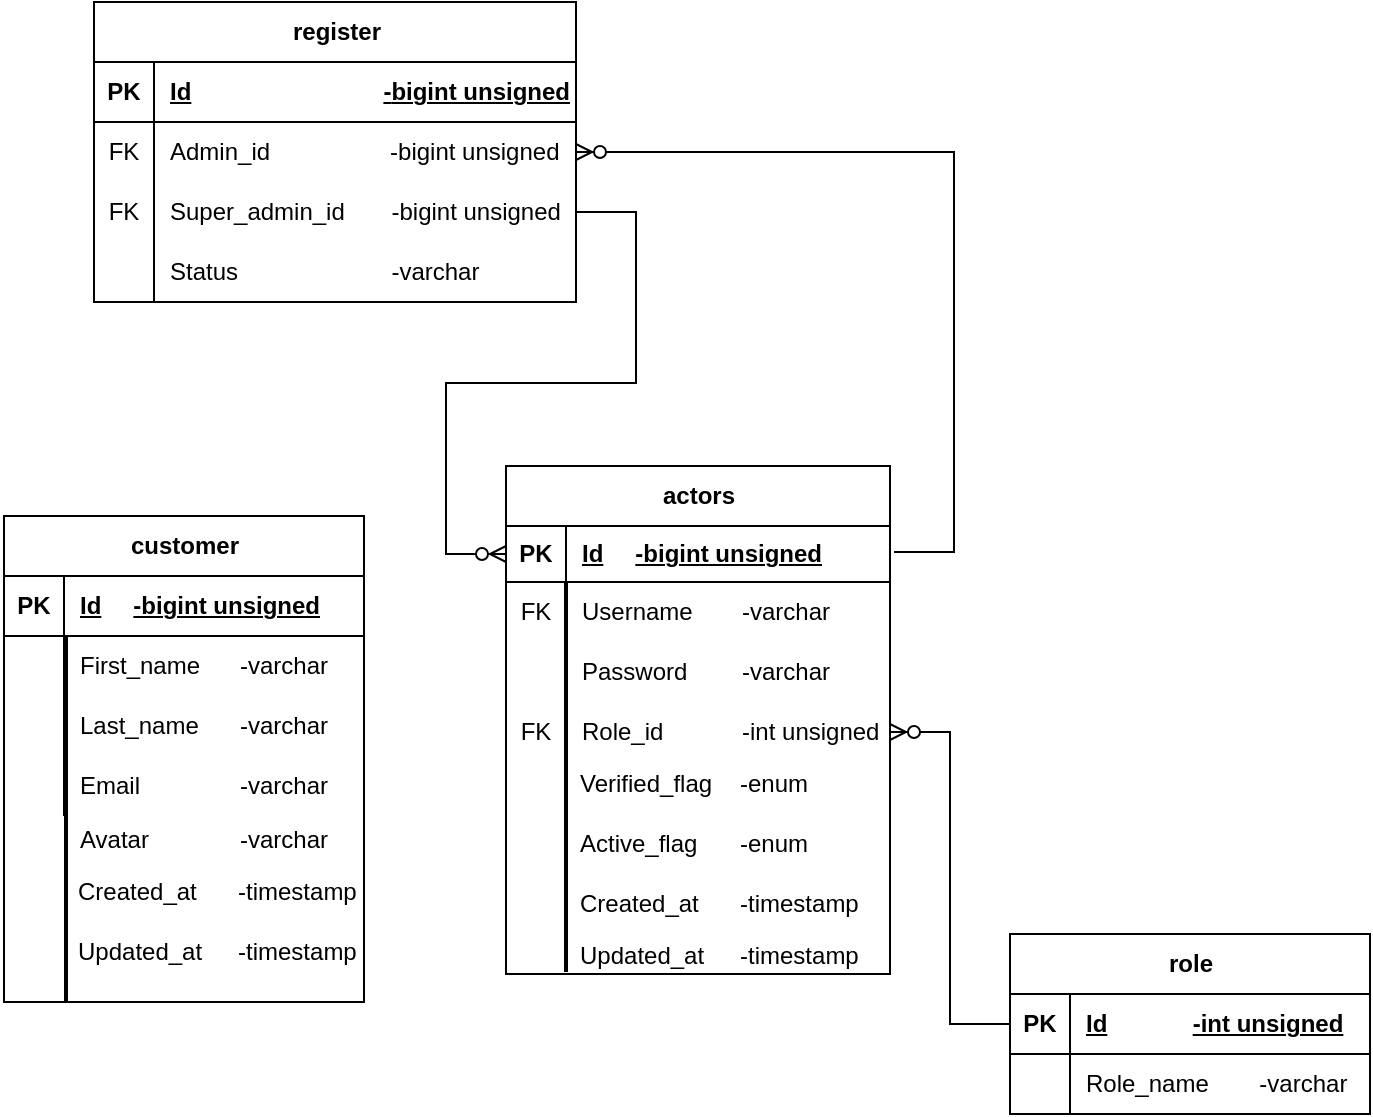 <mxfile version="21.3.5" type="device">
  <diagram name="Page-1" id="bQRwZGpJar3kESzumHJu">
    <mxGraphModel dx="794" dy="438" grid="0" gridSize="10" guides="1" tooltips="1" connect="1" arrows="1" fold="1" page="1" pageScale="1" pageWidth="850" pageHeight="1100" math="0" shadow="0">
      <root>
        <mxCell id="0" />
        <mxCell id="1" parent="0" />
        <mxCell id="2O6eaAVQkCiA_479NEEu-2" value="actors" style="shape=table;startSize=30;container=1;collapsible=1;childLayout=tableLayout;fixedRows=1;rowLines=0;fontStyle=1;align=center;resizeLast=1;html=1;" parent="1" vertex="1">
          <mxGeometry x="330" y="286" width="192" height="254" as="geometry" />
        </mxCell>
        <mxCell id="2O6eaAVQkCiA_479NEEu-3" value="" style="shape=tableRow;horizontal=0;startSize=0;swimlaneHead=0;swimlaneBody=0;fillColor=none;collapsible=0;dropTarget=0;points=[[0,0.5],[1,0.5]];portConstraint=eastwest;top=0;left=0;right=0;bottom=1;" parent="2O6eaAVQkCiA_479NEEu-2" vertex="1">
          <mxGeometry y="30" width="192" height="28" as="geometry" />
        </mxCell>
        <mxCell id="2O6eaAVQkCiA_479NEEu-4" value="PK" style="shape=partialRectangle;connectable=0;fillColor=none;top=0;left=0;bottom=0;right=0;fontStyle=1;overflow=hidden;whiteSpace=wrap;html=1;" parent="2O6eaAVQkCiA_479NEEu-3" vertex="1">
          <mxGeometry width="30" height="28" as="geometry">
            <mxRectangle width="30" height="28" as="alternateBounds" />
          </mxGeometry>
        </mxCell>
        <mxCell id="2O6eaAVQkCiA_479NEEu-5" value="Id&lt;span style=&quot;white-space: pre;&quot;&gt;&#x9;&lt;/span&gt;-bigint unsigned" style="shape=partialRectangle;connectable=0;fillColor=none;top=0;left=0;bottom=0;right=0;align=left;spacingLeft=6;fontStyle=5;overflow=hidden;whiteSpace=wrap;html=1;" parent="2O6eaAVQkCiA_479NEEu-3" vertex="1">
          <mxGeometry x="30" width="162" height="28" as="geometry">
            <mxRectangle width="162" height="28" as="alternateBounds" />
          </mxGeometry>
        </mxCell>
        <mxCell id="2O6eaAVQkCiA_479NEEu-6" value="" style="shape=tableRow;horizontal=0;startSize=0;swimlaneHead=0;swimlaneBody=0;fillColor=none;collapsible=0;dropTarget=0;points=[[0,0.5],[1,0.5]];portConstraint=eastwest;top=0;left=0;right=0;bottom=0;" parent="2O6eaAVQkCiA_479NEEu-2" vertex="1">
          <mxGeometry y="58" width="192" height="30" as="geometry" />
        </mxCell>
        <mxCell id="2O6eaAVQkCiA_479NEEu-7" value="FK" style="shape=partialRectangle;connectable=0;fillColor=none;top=0;left=0;bottom=0;right=0;editable=1;overflow=hidden;whiteSpace=wrap;html=1;" parent="2O6eaAVQkCiA_479NEEu-6" vertex="1">
          <mxGeometry width="30" height="30" as="geometry">
            <mxRectangle width="30" height="30" as="alternateBounds" />
          </mxGeometry>
        </mxCell>
        <mxCell id="2O6eaAVQkCiA_479NEEu-8" value="Username&lt;span style=&quot;white-space: pre;&quot;&gt;&#x9;&lt;/span&gt;-varchar" style="shape=partialRectangle;connectable=0;fillColor=none;top=0;left=0;bottom=0;right=0;align=left;spacingLeft=6;overflow=hidden;whiteSpace=wrap;html=1;" parent="2O6eaAVQkCiA_479NEEu-6" vertex="1">
          <mxGeometry x="30" width="162" height="30" as="geometry">
            <mxRectangle width="162" height="30" as="alternateBounds" />
          </mxGeometry>
        </mxCell>
        <mxCell id="2O6eaAVQkCiA_479NEEu-9" value="" style="shape=tableRow;horizontal=0;startSize=0;swimlaneHead=0;swimlaneBody=0;fillColor=none;collapsible=0;dropTarget=0;points=[[0,0.5],[1,0.5]];portConstraint=eastwest;top=0;left=0;right=0;bottom=0;" parent="2O6eaAVQkCiA_479NEEu-2" vertex="1">
          <mxGeometry y="88" width="192" height="30" as="geometry" />
        </mxCell>
        <mxCell id="2O6eaAVQkCiA_479NEEu-10" value="" style="shape=partialRectangle;connectable=0;fillColor=none;top=0;left=0;bottom=0;right=0;editable=1;overflow=hidden;whiteSpace=wrap;html=1;" parent="2O6eaAVQkCiA_479NEEu-9" vertex="1">
          <mxGeometry width="30" height="30" as="geometry">
            <mxRectangle width="30" height="30" as="alternateBounds" />
          </mxGeometry>
        </mxCell>
        <mxCell id="2O6eaAVQkCiA_479NEEu-11" value="Password&lt;span style=&quot;white-space: pre;&quot;&gt;&#x9;&lt;/span&gt;-varchar" style="shape=partialRectangle;connectable=0;fillColor=none;top=0;left=0;bottom=0;right=0;align=left;spacingLeft=6;overflow=hidden;whiteSpace=wrap;html=1;" parent="2O6eaAVQkCiA_479NEEu-9" vertex="1">
          <mxGeometry x="30" width="162" height="30" as="geometry">
            <mxRectangle width="162" height="30" as="alternateBounds" />
          </mxGeometry>
        </mxCell>
        <mxCell id="2O6eaAVQkCiA_479NEEu-12" value="" style="shape=tableRow;horizontal=0;startSize=0;swimlaneHead=0;swimlaneBody=0;fillColor=none;collapsible=0;dropTarget=0;points=[[0,0.5],[1,0.5]];portConstraint=eastwest;top=0;left=0;right=0;bottom=0;" parent="2O6eaAVQkCiA_479NEEu-2" vertex="1">
          <mxGeometry y="118" width="192" height="30" as="geometry" />
        </mxCell>
        <mxCell id="2O6eaAVQkCiA_479NEEu-13" value="FK" style="shape=partialRectangle;connectable=0;fillColor=none;top=0;left=0;bottom=0;right=0;editable=1;overflow=hidden;whiteSpace=wrap;html=1;" parent="2O6eaAVQkCiA_479NEEu-12" vertex="1">
          <mxGeometry width="30" height="30" as="geometry">
            <mxRectangle width="30" height="30" as="alternateBounds" />
          </mxGeometry>
        </mxCell>
        <mxCell id="2O6eaAVQkCiA_479NEEu-14" value="Role_id&lt;span style=&quot;white-space: pre;&quot;&gt;&#x9;&lt;/span&gt;&amp;nbsp; &amp;nbsp; &amp;nbsp; &amp;nbsp; -int unsigned" style="shape=partialRectangle;connectable=0;fillColor=none;top=0;left=0;bottom=0;right=0;align=left;spacingLeft=6;overflow=hidden;whiteSpace=wrap;html=1;" parent="2O6eaAVQkCiA_479NEEu-12" vertex="1">
          <mxGeometry x="30" width="162" height="30" as="geometry">
            <mxRectangle width="162" height="30" as="alternateBounds" />
          </mxGeometry>
        </mxCell>
        <mxCell id="2O6eaAVQkCiA_479NEEu-24" value="" style="shape=tableRow;horizontal=0;startSize=0;swimlaneHead=0;swimlaneBody=0;fillColor=none;collapsible=0;dropTarget=0;points=[[0,0.5],[1,0.5]];portConstraint=eastwest;top=0;left=0;right=0;bottom=0;" parent="1" vertex="1">
          <mxGeometry x="329" y="438" width="180" height="30" as="geometry" />
        </mxCell>
        <mxCell id="2O6eaAVQkCiA_479NEEu-25" value="" style="shape=partialRectangle;connectable=0;fillColor=none;top=0;left=0;bottom=0;right=0;editable=1;overflow=hidden;whiteSpace=wrap;html=1;" parent="2O6eaAVQkCiA_479NEEu-24" vertex="1">
          <mxGeometry width="30" height="30" as="geometry">
            <mxRectangle width="30" height="30" as="alternateBounds" />
          </mxGeometry>
        </mxCell>
        <mxCell id="2O6eaAVQkCiA_479NEEu-27" value="" style="shape=tableRow;horizontal=0;startSize=0;swimlaneHead=0;swimlaneBody=0;fillColor=none;collapsible=0;dropTarget=0;points=[[0,0.5],[1,0.5]];portConstraint=eastwest;top=0;left=0;right=0;bottom=0;" parent="1" vertex="1">
          <mxGeometry x="329" y="468" width="180" height="30" as="geometry" />
        </mxCell>
        <mxCell id="2O6eaAVQkCiA_479NEEu-28" value="" style="shape=partialRectangle;connectable=0;fillColor=none;top=0;left=0;bottom=0;right=0;editable=1;overflow=hidden;whiteSpace=wrap;html=1;" parent="2O6eaAVQkCiA_479NEEu-27" vertex="1">
          <mxGeometry width="30" height="30" as="geometry">
            <mxRectangle width="30" height="30" as="alternateBounds" />
          </mxGeometry>
        </mxCell>
        <mxCell id="2O6eaAVQkCiA_479NEEu-30" value="" style="shape=tableRow;horizontal=0;startSize=0;swimlaneHead=0;swimlaneBody=0;fillColor=none;collapsible=0;dropTarget=0;points=[[0,0.5],[1,0.5]];portConstraint=eastwest;top=0;left=0;right=0;bottom=0;" parent="1" vertex="1">
          <mxGeometry x="329" y="498" width="180" height="30" as="geometry" />
        </mxCell>
        <mxCell id="2O6eaAVQkCiA_479NEEu-31" value="" style="shape=partialRectangle;connectable=0;fillColor=none;top=0;left=0;bottom=0;right=0;editable=1;overflow=hidden;whiteSpace=wrap;html=1;" parent="2O6eaAVQkCiA_479NEEu-30" vertex="1">
          <mxGeometry width="30" height="30" as="geometry">
            <mxRectangle width="30" height="30" as="alternateBounds" />
          </mxGeometry>
        </mxCell>
        <mxCell id="2O6eaAVQkCiA_479NEEu-49" value="" style="shape=tableRow;horizontal=0;startSize=0;swimlaneHead=0;swimlaneBody=0;fillColor=none;collapsible=0;dropTarget=0;points=[[0,0.5],[1,0.5]];portConstraint=eastwest;top=0;left=0;right=0;bottom=0;" parent="1" vertex="1">
          <mxGeometry x="442" y="476" width="180" height="30" as="geometry" />
        </mxCell>
        <mxCell id="2O6eaAVQkCiA_479NEEu-50" value="" style="shape=partialRectangle;connectable=0;fillColor=none;top=0;left=0;bottom=0;right=0;editable=1;overflow=hidden;whiteSpace=wrap;html=1;" parent="2O6eaAVQkCiA_479NEEu-49" vertex="1">
          <mxGeometry x="70" y="-3" width="30" height="30" as="geometry">
            <mxRectangle width="30" height="30" as="alternateBounds" />
          </mxGeometry>
        </mxCell>
        <mxCell id="2O6eaAVQkCiA_479NEEu-83" value="" style="shape=tableRow;horizontal=0;startSize=0;swimlaneHead=0;swimlaneBody=0;fillColor=none;collapsible=0;dropTarget=0;points=[[0,0.5],[1,0.5]];portConstraint=eastwest;top=0;left=0;right=0;bottom=0;" parent="1" vertex="1">
          <mxGeometry x="83" y="475" width="180" height="30" as="geometry" />
        </mxCell>
        <mxCell id="2O6eaAVQkCiA_479NEEu-84" value="" style="shape=partialRectangle;connectable=0;fillColor=none;top=0;left=0;bottom=0;right=0;editable=1;overflow=hidden;whiteSpace=wrap;html=1;" parent="2O6eaAVQkCiA_479NEEu-83" vertex="1">
          <mxGeometry width="30" height="30" as="geometry">
            <mxRectangle width="30" height="30" as="alternateBounds" />
          </mxGeometry>
        </mxCell>
        <mxCell id="2O6eaAVQkCiA_479NEEu-86" value="" style="shape=tableRow;horizontal=0;startSize=0;swimlaneHead=0;swimlaneBody=0;fillColor=none;collapsible=0;dropTarget=0;points=[[0,0.5],[1,0.5]];portConstraint=eastwest;top=0;left=0;right=0;bottom=0;" parent="1" vertex="1">
          <mxGeometry x="83" y="505" width="180" height="30" as="geometry" />
        </mxCell>
        <mxCell id="2O6eaAVQkCiA_479NEEu-87" value="" style="shape=partialRectangle;connectable=0;fillColor=none;top=0;left=0;bottom=0;right=0;editable=1;overflow=hidden;whiteSpace=wrap;html=1;" parent="2O6eaAVQkCiA_479NEEu-86" vertex="1">
          <mxGeometry width="30" height="30" as="geometry">
            <mxRectangle width="30" height="30" as="alternateBounds" />
          </mxGeometry>
        </mxCell>
        <mxCell id="2O6eaAVQkCiA_479NEEu-89" value="" style="shape=tableRow;horizontal=0;startSize=0;swimlaneHead=0;swimlaneBody=0;fillColor=none;collapsible=0;dropTarget=0;points=[[0,0.5],[1,0.5]];portConstraint=eastwest;top=0;left=0;right=0;bottom=0;" parent="1" vertex="1">
          <mxGeometry x="83" y="535" width="180" height="30" as="geometry" />
        </mxCell>
        <mxCell id="2O6eaAVQkCiA_479NEEu-90" value="" style="shape=partialRectangle;connectable=0;fillColor=none;top=0;left=0;bottom=0;right=0;editable=1;overflow=hidden;whiteSpace=wrap;html=1;" parent="2O6eaAVQkCiA_479NEEu-89" vertex="1">
          <mxGeometry width="30" height="30" as="geometry">
            <mxRectangle width="30" height="30" as="alternateBounds" />
          </mxGeometry>
        </mxCell>
        <mxCell id="_5atNn_nUg8aE5EtgHET-1" value="register" style="shape=table;startSize=30;container=1;collapsible=1;childLayout=tableLayout;fixedRows=1;rowLines=0;fontStyle=1;align=center;resizeLast=1;html=1;" parent="1" vertex="1">
          <mxGeometry x="124" y="54" width="241" height="150" as="geometry" />
        </mxCell>
        <mxCell id="_5atNn_nUg8aE5EtgHET-2" value="" style="shape=tableRow;horizontal=0;startSize=0;swimlaneHead=0;swimlaneBody=0;fillColor=none;collapsible=0;dropTarget=0;points=[[0,0.5],[1,0.5]];portConstraint=eastwest;top=0;left=0;right=0;bottom=1;" parent="_5atNn_nUg8aE5EtgHET-1" vertex="1">
          <mxGeometry y="30" width="241" height="30" as="geometry" />
        </mxCell>
        <mxCell id="_5atNn_nUg8aE5EtgHET-3" value="PK" style="shape=partialRectangle;connectable=0;fillColor=none;top=0;left=0;bottom=0;right=0;fontStyle=1;overflow=hidden;whiteSpace=wrap;html=1;" parent="_5atNn_nUg8aE5EtgHET-2" vertex="1">
          <mxGeometry width="30" height="30" as="geometry">
            <mxRectangle width="30" height="30" as="alternateBounds" />
          </mxGeometry>
        </mxCell>
        <mxCell id="_5atNn_nUg8aE5EtgHET-4" value="Id&lt;span style=&quot;white-space: pre;&quot;&gt;&#x9;&lt;span style=&quot;white-space: pre;&quot;&gt;&#x9;&lt;/span&gt;&lt;span style=&quot;white-space: pre;&quot;&gt;&#x9;&lt;/span&gt;&lt;span style=&quot;white-space: pre;&quot;&gt;&#x9;&lt;/span&gt;-&lt;/span&gt;bigint unsigned" style="shape=partialRectangle;connectable=0;fillColor=none;top=0;left=0;bottom=0;right=0;align=left;spacingLeft=6;fontStyle=5;overflow=hidden;whiteSpace=wrap;html=1;" parent="_5atNn_nUg8aE5EtgHET-2" vertex="1">
          <mxGeometry x="30" width="211" height="30" as="geometry">
            <mxRectangle width="211" height="30" as="alternateBounds" />
          </mxGeometry>
        </mxCell>
        <mxCell id="_5atNn_nUg8aE5EtgHET-5" value="" style="shape=tableRow;horizontal=0;startSize=0;swimlaneHead=0;swimlaneBody=0;fillColor=none;collapsible=0;dropTarget=0;points=[[0,0.5],[1,0.5]];portConstraint=eastwest;top=0;left=0;right=0;bottom=0;" parent="_5atNn_nUg8aE5EtgHET-1" vertex="1">
          <mxGeometry y="60" width="241" height="30" as="geometry" />
        </mxCell>
        <mxCell id="_5atNn_nUg8aE5EtgHET-6" value="FK" style="shape=partialRectangle;connectable=0;fillColor=none;top=0;left=0;bottom=0;right=0;editable=1;overflow=hidden;whiteSpace=wrap;html=1;" parent="_5atNn_nUg8aE5EtgHET-5" vertex="1">
          <mxGeometry width="30" height="30" as="geometry">
            <mxRectangle width="30" height="30" as="alternateBounds" />
          </mxGeometry>
        </mxCell>
        <mxCell id="_5atNn_nUg8aE5EtgHET-7" value="Admin_id&lt;span style=&quot;white-space: pre;&quot;&gt;&#x9;&lt;/span&gt;&amp;nbsp; &amp;nbsp; &amp;nbsp; &amp;nbsp; &amp;nbsp; &amp;nbsp; &amp;nbsp; &amp;nbsp; &amp;nbsp;-bigint unsigned" style="shape=partialRectangle;connectable=0;fillColor=none;top=0;left=0;bottom=0;right=0;align=left;spacingLeft=6;overflow=hidden;whiteSpace=wrap;html=1;" parent="_5atNn_nUg8aE5EtgHET-5" vertex="1">
          <mxGeometry x="30" width="211" height="30" as="geometry">
            <mxRectangle width="211" height="30" as="alternateBounds" />
          </mxGeometry>
        </mxCell>
        <mxCell id="_5atNn_nUg8aE5EtgHET-8" value="" style="shape=tableRow;horizontal=0;startSize=0;swimlaneHead=0;swimlaneBody=0;fillColor=none;collapsible=0;dropTarget=0;points=[[0,0.5],[1,0.5]];portConstraint=eastwest;top=0;left=0;right=0;bottom=0;" parent="_5atNn_nUg8aE5EtgHET-1" vertex="1">
          <mxGeometry y="90" width="241" height="30" as="geometry" />
        </mxCell>
        <mxCell id="_5atNn_nUg8aE5EtgHET-9" value="FK" style="shape=partialRectangle;connectable=0;fillColor=none;top=0;left=0;bottom=0;right=0;editable=1;overflow=hidden;whiteSpace=wrap;html=1;" parent="_5atNn_nUg8aE5EtgHET-8" vertex="1">
          <mxGeometry width="30" height="30" as="geometry">
            <mxRectangle width="30" height="30" as="alternateBounds" />
          </mxGeometry>
        </mxCell>
        <mxCell id="_5atNn_nUg8aE5EtgHET-10" value="Super_admin_id&amp;nbsp; &amp;nbsp; &amp;nbsp; &amp;nbsp;-bigint unsigned" style="shape=partialRectangle;connectable=0;fillColor=none;top=0;left=0;bottom=0;right=0;align=left;spacingLeft=6;overflow=hidden;whiteSpace=wrap;html=1;" parent="_5atNn_nUg8aE5EtgHET-8" vertex="1">
          <mxGeometry x="30" width="211" height="30" as="geometry">
            <mxRectangle width="211" height="30" as="alternateBounds" />
          </mxGeometry>
        </mxCell>
        <mxCell id="_5atNn_nUg8aE5EtgHET-11" value="" style="shape=tableRow;horizontal=0;startSize=0;swimlaneHead=0;swimlaneBody=0;fillColor=none;collapsible=0;dropTarget=0;points=[[0,0.5],[1,0.5]];portConstraint=eastwest;top=0;left=0;right=0;bottom=0;" parent="_5atNn_nUg8aE5EtgHET-1" vertex="1">
          <mxGeometry y="120" width="241" height="30" as="geometry" />
        </mxCell>
        <mxCell id="_5atNn_nUg8aE5EtgHET-12" value="" style="shape=partialRectangle;connectable=0;fillColor=none;top=0;left=0;bottom=0;right=0;editable=1;overflow=hidden;whiteSpace=wrap;html=1;" parent="_5atNn_nUg8aE5EtgHET-11" vertex="1">
          <mxGeometry width="30" height="30" as="geometry">
            <mxRectangle width="30" height="30" as="alternateBounds" />
          </mxGeometry>
        </mxCell>
        <mxCell id="_5atNn_nUg8aE5EtgHET-13" value="Status&amp;nbsp; &amp;nbsp; &amp;nbsp; &amp;nbsp; &amp;nbsp; &amp;nbsp; &amp;nbsp; &amp;nbsp; &amp;nbsp; &amp;nbsp; &amp;nbsp; &amp;nbsp;-varchar" style="shape=partialRectangle;connectable=0;fillColor=none;top=0;left=0;bottom=0;right=0;align=left;spacingLeft=6;overflow=hidden;whiteSpace=wrap;html=1;" parent="_5atNn_nUg8aE5EtgHET-11" vertex="1">
          <mxGeometry x="30" width="211" height="30" as="geometry">
            <mxRectangle width="211" height="30" as="alternateBounds" />
          </mxGeometry>
        </mxCell>
        <mxCell id="_5atNn_nUg8aE5EtgHET-14" value="role" style="shape=table;startSize=30;container=1;collapsible=1;childLayout=tableLayout;fixedRows=1;rowLines=0;fontStyle=1;align=center;resizeLast=1;html=1;" parent="1" vertex="1">
          <mxGeometry x="582" y="520" width="180" height="90" as="geometry" />
        </mxCell>
        <mxCell id="_5atNn_nUg8aE5EtgHET-15" value="" style="shape=tableRow;horizontal=0;startSize=0;swimlaneHead=0;swimlaneBody=0;fillColor=none;collapsible=0;dropTarget=0;points=[[0,0.5],[1,0.5]];portConstraint=eastwest;top=0;left=0;right=0;bottom=1;" parent="_5atNn_nUg8aE5EtgHET-14" vertex="1">
          <mxGeometry y="30" width="180" height="30" as="geometry" />
        </mxCell>
        <mxCell id="_5atNn_nUg8aE5EtgHET-16" value="PK" style="shape=partialRectangle;connectable=0;fillColor=none;top=0;left=0;bottom=0;right=0;fontStyle=1;overflow=hidden;whiteSpace=wrap;html=1;" parent="_5atNn_nUg8aE5EtgHET-15" vertex="1">
          <mxGeometry width="30" height="30" as="geometry">
            <mxRectangle width="30" height="30" as="alternateBounds" />
          </mxGeometry>
        </mxCell>
        <mxCell id="_5atNn_nUg8aE5EtgHET-17" value="Id&lt;span style=&quot;white-space: pre;&quot;&gt;&#x9;&lt;/span&gt;&lt;span style=&quot;white-space: pre;&quot;&gt;&#x9;&lt;/span&gt;-int unsigned" style="shape=partialRectangle;connectable=0;fillColor=none;top=0;left=0;bottom=0;right=0;align=left;spacingLeft=6;fontStyle=5;overflow=hidden;whiteSpace=wrap;html=1;" parent="_5atNn_nUg8aE5EtgHET-15" vertex="1">
          <mxGeometry x="30" width="150" height="30" as="geometry">
            <mxRectangle width="150" height="30" as="alternateBounds" />
          </mxGeometry>
        </mxCell>
        <mxCell id="_5atNn_nUg8aE5EtgHET-18" value="" style="shape=tableRow;horizontal=0;startSize=0;swimlaneHead=0;swimlaneBody=0;fillColor=none;collapsible=0;dropTarget=0;points=[[0,0.5],[1,0.5]];portConstraint=eastwest;top=0;left=0;right=0;bottom=0;" parent="_5atNn_nUg8aE5EtgHET-14" vertex="1">
          <mxGeometry y="60" width="180" height="30" as="geometry" />
        </mxCell>
        <mxCell id="_5atNn_nUg8aE5EtgHET-19" value="" style="shape=partialRectangle;connectable=0;fillColor=none;top=0;left=0;bottom=0;right=0;editable=1;overflow=hidden;whiteSpace=wrap;html=1;" parent="_5atNn_nUg8aE5EtgHET-18" vertex="1">
          <mxGeometry width="30" height="30" as="geometry">
            <mxRectangle width="30" height="30" as="alternateBounds" />
          </mxGeometry>
        </mxCell>
        <mxCell id="_5atNn_nUg8aE5EtgHET-20" value="Role_name &lt;span style=&quot;white-space: pre;&quot;&gt;&#x9;&lt;/span&gt;&amp;nbsp; -varchar" style="shape=partialRectangle;connectable=0;fillColor=none;top=0;left=0;bottom=0;right=0;align=left;spacingLeft=6;overflow=hidden;whiteSpace=wrap;html=1;" parent="_5atNn_nUg8aE5EtgHET-18" vertex="1">
          <mxGeometry x="30" width="150" height="30" as="geometry">
            <mxRectangle width="150" height="30" as="alternateBounds" />
          </mxGeometry>
        </mxCell>
        <mxCell id="_5atNn_nUg8aE5EtgHET-27" value="customer" style="shape=table;startSize=30;container=1;collapsible=1;childLayout=tableLayout;fixedRows=1;rowLines=0;fontStyle=1;align=center;resizeLast=1;html=1;" parent="1" vertex="1">
          <mxGeometry x="79" y="311" width="180" height="243" as="geometry" />
        </mxCell>
        <mxCell id="_5atNn_nUg8aE5EtgHET-28" value="" style="shape=tableRow;horizontal=0;startSize=0;swimlaneHead=0;swimlaneBody=0;fillColor=none;collapsible=0;dropTarget=0;points=[[0,0.5],[1,0.5]];portConstraint=eastwest;top=0;left=0;right=0;bottom=1;" parent="_5atNn_nUg8aE5EtgHET-27" vertex="1">
          <mxGeometry y="30" width="180" height="30" as="geometry" />
        </mxCell>
        <mxCell id="_5atNn_nUg8aE5EtgHET-29" value="PK" style="shape=partialRectangle;connectable=0;fillColor=none;top=0;left=0;bottom=0;right=0;fontStyle=1;overflow=hidden;whiteSpace=wrap;html=1;" parent="_5atNn_nUg8aE5EtgHET-28" vertex="1">
          <mxGeometry width="30" height="30" as="geometry">
            <mxRectangle width="30" height="30" as="alternateBounds" />
          </mxGeometry>
        </mxCell>
        <mxCell id="_5atNn_nUg8aE5EtgHET-30" value="Id&lt;span style=&quot;white-space: pre;&quot;&gt;&#x9;&lt;/span&gt;-bigint unsigned" style="shape=partialRectangle;connectable=0;fillColor=none;top=0;left=0;bottom=0;right=0;align=left;spacingLeft=6;fontStyle=5;overflow=hidden;whiteSpace=wrap;html=1;" parent="_5atNn_nUg8aE5EtgHET-28" vertex="1">
          <mxGeometry x="30" width="150" height="30" as="geometry">
            <mxRectangle width="150" height="30" as="alternateBounds" />
          </mxGeometry>
        </mxCell>
        <mxCell id="_5atNn_nUg8aE5EtgHET-31" value="" style="shape=tableRow;horizontal=0;startSize=0;swimlaneHead=0;swimlaneBody=0;fillColor=none;collapsible=0;dropTarget=0;points=[[0,0.5],[1,0.5]];portConstraint=eastwest;top=0;left=0;right=0;bottom=0;" parent="_5atNn_nUg8aE5EtgHET-27" vertex="1">
          <mxGeometry y="60" width="180" height="30" as="geometry" />
        </mxCell>
        <mxCell id="_5atNn_nUg8aE5EtgHET-32" value="" style="shape=partialRectangle;connectable=0;fillColor=none;top=0;left=0;bottom=0;right=0;editable=1;overflow=hidden;whiteSpace=wrap;html=1;" parent="_5atNn_nUg8aE5EtgHET-31" vertex="1">
          <mxGeometry width="30" height="30" as="geometry">
            <mxRectangle width="30" height="30" as="alternateBounds" />
          </mxGeometry>
        </mxCell>
        <mxCell id="_5atNn_nUg8aE5EtgHET-33" value="First_name&lt;span style=&quot;white-space: pre;&quot;&gt;&#x9;&lt;/span&gt;-varchar" style="shape=partialRectangle;connectable=0;fillColor=none;top=0;left=0;bottom=0;right=0;align=left;spacingLeft=6;overflow=hidden;whiteSpace=wrap;html=1;" parent="_5atNn_nUg8aE5EtgHET-31" vertex="1">
          <mxGeometry x="30" width="150" height="30" as="geometry">
            <mxRectangle width="150" height="30" as="alternateBounds" />
          </mxGeometry>
        </mxCell>
        <mxCell id="_5atNn_nUg8aE5EtgHET-34" value="" style="shape=tableRow;horizontal=0;startSize=0;swimlaneHead=0;swimlaneBody=0;fillColor=none;collapsible=0;dropTarget=0;points=[[0,0.5],[1,0.5]];portConstraint=eastwest;top=0;left=0;right=0;bottom=0;" parent="_5atNn_nUg8aE5EtgHET-27" vertex="1">
          <mxGeometry y="90" width="180" height="30" as="geometry" />
        </mxCell>
        <mxCell id="_5atNn_nUg8aE5EtgHET-35" value="" style="shape=partialRectangle;connectable=0;fillColor=none;top=0;left=0;bottom=0;right=0;editable=1;overflow=hidden;whiteSpace=wrap;html=1;" parent="_5atNn_nUg8aE5EtgHET-34" vertex="1">
          <mxGeometry width="30" height="30" as="geometry">
            <mxRectangle width="30" height="30" as="alternateBounds" />
          </mxGeometry>
        </mxCell>
        <mxCell id="_5atNn_nUg8aE5EtgHET-36" value="Last_name&lt;span style=&quot;white-space: pre;&quot;&gt;&#x9;&lt;/span&gt;-varchar" style="shape=partialRectangle;connectable=0;fillColor=none;top=0;left=0;bottom=0;right=0;align=left;spacingLeft=6;overflow=hidden;whiteSpace=wrap;html=1;" parent="_5atNn_nUg8aE5EtgHET-34" vertex="1">
          <mxGeometry x="30" width="150" height="30" as="geometry">
            <mxRectangle width="150" height="30" as="alternateBounds" />
          </mxGeometry>
        </mxCell>
        <mxCell id="_5atNn_nUg8aE5EtgHET-37" value="" style="shape=tableRow;horizontal=0;startSize=0;swimlaneHead=0;swimlaneBody=0;fillColor=none;collapsible=0;dropTarget=0;points=[[0,0.5],[1,0.5]];portConstraint=eastwest;top=0;left=0;right=0;bottom=0;" parent="_5atNn_nUg8aE5EtgHET-27" vertex="1">
          <mxGeometry y="120" width="180" height="30" as="geometry" />
        </mxCell>
        <mxCell id="_5atNn_nUg8aE5EtgHET-38" value="" style="shape=partialRectangle;connectable=0;fillColor=none;top=0;left=0;bottom=0;right=0;editable=1;overflow=hidden;whiteSpace=wrap;html=1;" parent="_5atNn_nUg8aE5EtgHET-37" vertex="1">
          <mxGeometry width="30" height="30" as="geometry">
            <mxRectangle width="30" height="30" as="alternateBounds" />
          </mxGeometry>
        </mxCell>
        <mxCell id="_5atNn_nUg8aE5EtgHET-39" value="Email&lt;span style=&quot;white-space: pre;&quot;&gt;&#x9;&lt;/span&gt;&lt;span style=&quot;white-space: pre;&quot;&gt;&#x9;&lt;/span&gt;-varchar" style="shape=partialRectangle;connectable=0;fillColor=none;top=0;left=0;bottom=0;right=0;align=left;spacingLeft=6;overflow=hidden;whiteSpace=wrap;html=1;" parent="_5atNn_nUg8aE5EtgHET-37" vertex="1">
          <mxGeometry x="30" width="150" height="30" as="geometry">
            <mxRectangle width="150" height="30" as="alternateBounds" />
          </mxGeometry>
        </mxCell>
        <mxCell id="_5atNn_nUg8aE5EtgHET-51" value="" style="shape=tableRow;horizontal=0;startSize=0;swimlaneHead=0;swimlaneBody=0;fillColor=none;collapsible=0;dropTarget=0;points=[[0,0.5],[1,0.5]];portConstraint=eastwest;top=0;left=0;right=0;bottom=0;" parent="1" vertex="1">
          <mxGeometry x="79" y="458" width="180" height="30" as="geometry" />
        </mxCell>
        <mxCell id="_5atNn_nUg8aE5EtgHET-52" value="" style="shape=partialRectangle;connectable=0;fillColor=none;top=0;left=0;bottom=0;right=0;editable=1;overflow=hidden;whiteSpace=wrap;html=1;" parent="_5atNn_nUg8aE5EtgHET-51" vertex="1">
          <mxGeometry width="30" height="30" as="geometry">
            <mxRectangle width="30" height="30" as="alternateBounds" />
          </mxGeometry>
        </mxCell>
        <mxCell id="_5atNn_nUg8aE5EtgHET-53" value="Avatar&lt;span style=&quot;white-space: pre;&quot;&gt;&#x9;&lt;/span&gt;&lt;span style=&quot;white-space: pre;&quot;&gt;&#x9;&lt;/span&gt;-varchar" style="shape=partialRectangle;connectable=0;fillColor=none;top=0;left=0;bottom=0;right=0;align=left;spacingLeft=6;overflow=hidden;whiteSpace=wrap;html=1;" parent="_5atNn_nUg8aE5EtgHET-51" vertex="1">
          <mxGeometry x="30" width="150" height="30" as="geometry">
            <mxRectangle width="150" height="30" as="alternateBounds" />
          </mxGeometry>
        </mxCell>
        <mxCell id="_5atNn_nUg8aE5EtgHET-54" value="" style="shape=tableRow;horizontal=0;startSize=0;swimlaneHead=0;swimlaneBody=0;fillColor=none;collapsible=0;dropTarget=0;points=[[0,0.5],[1,0.5]];portConstraint=eastwest;top=0;left=0;right=0;bottom=0;" parent="1" vertex="1">
          <mxGeometry x="80" y="484" width="180" height="30" as="geometry" />
        </mxCell>
        <mxCell id="_5atNn_nUg8aE5EtgHET-55" value="" style="shape=partialRectangle;connectable=0;fillColor=none;top=0;left=0;bottom=0;right=0;editable=1;overflow=hidden;whiteSpace=wrap;html=1;" parent="_5atNn_nUg8aE5EtgHET-54" vertex="1">
          <mxGeometry width="30" height="30" as="geometry">
            <mxRectangle width="30" height="30" as="alternateBounds" />
          </mxGeometry>
        </mxCell>
        <mxCell id="_5atNn_nUg8aE5EtgHET-56" value="Created_at&lt;span style=&quot;white-space: pre;&quot;&gt;&#x9;&lt;/span&gt;-timestamp" style="shape=partialRectangle;connectable=0;fillColor=none;top=0;left=0;bottom=0;right=0;align=left;spacingLeft=6;overflow=hidden;whiteSpace=wrap;html=1;" parent="_5atNn_nUg8aE5EtgHET-54" vertex="1">
          <mxGeometry x="28" width="150" height="30" as="geometry">
            <mxRectangle width="150" height="30" as="alternateBounds" />
          </mxGeometry>
        </mxCell>
        <mxCell id="_5atNn_nUg8aE5EtgHET-57" value="" style="shape=tableRow;horizontal=0;startSize=0;swimlaneHead=0;swimlaneBody=0;fillColor=none;collapsible=0;dropTarget=0;points=[[0,0.5],[1,0.5]];portConstraint=eastwest;top=0;left=0;right=0;bottom=0;" parent="1" vertex="1">
          <mxGeometry x="78" y="514" width="180" height="30" as="geometry" />
        </mxCell>
        <mxCell id="_5atNn_nUg8aE5EtgHET-58" value="" style="shape=partialRectangle;connectable=0;fillColor=none;top=0;left=0;bottom=0;right=0;editable=1;overflow=hidden;whiteSpace=wrap;html=1;" parent="_5atNn_nUg8aE5EtgHET-57" vertex="1">
          <mxGeometry width="30" height="30" as="geometry">
            <mxRectangle width="30" height="30" as="alternateBounds" />
          </mxGeometry>
        </mxCell>
        <mxCell id="_5atNn_nUg8aE5EtgHET-59" value="Updated_at&lt;span style=&quot;white-space: pre;&quot;&gt;&#x9;&lt;/span&gt;-timestamp" style="shape=partialRectangle;connectable=0;fillColor=none;top=0;left=0;bottom=0;right=0;align=left;spacingLeft=6;overflow=hidden;whiteSpace=wrap;html=1;" parent="_5atNn_nUg8aE5EtgHET-57" vertex="1">
          <mxGeometry x="30" width="150" height="30" as="geometry">
            <mxRectangle width="150" height="30" as="alternateBounds" />
          </mxGeometry>
        </mxCell>
        <mxCell id="_5atNn_nUg8aE5EtgHET-63" value="" style="line;strokeWidth=2;direction=south;html=1;" parent="1" vertex="1">
          <mxGeometry x="105" y="371" width="10" height="183" as="geometry" />
        </mxCell>
        <mxCell id="_5atNn_nUg8aE5EtgHET-64" value="" style="line;strokeWidth=2;direction=south;html=1;" parent="1" vertex="1">
          <mxGeometry x="355" y="344.5" width="10" height="194.5" as="geometry" />
        </mxCell>
        <mxCell id="_5atNn_nUg8aE5EtgHET-72" value="" style="edgeStyle=entityRelationEdgeStyle;fontSize=12;html=1;endArrow=ERzeroToMany;endFill=1;rounded=0;entryX=1;entryY=0.5;entryDx=0;entryDy=0;exitX=0;exitY=0.5;exitDx=0;exitDy=0;" parent="1" source="_5atNn_nUg8aE5EtgHET-15" target="2O6eaAVQkCiA_479NEEu-12" edge="1">
          <mxGeometry width="100" height="100" relative="1" as="geometry">
            <mxPoint x="457" y="412" as="sourcePoint" />
            <mxPoint x="357" y="512" as="targetPoint" />
          </mxGeometry>
        </mxCell>
        <mxCell id="_5atNn_nUg8aE5EtgHET-40" value="Updated_at&lt;span style=&quot;white-space: pre;&quot;&gt;&#x9;&lt;/span&gt;-timestamp" style="shape=partialRectangle;connectable=0;fillColor=none;top=0;left=0;bottom=0;right=0;align=left;spacingLeft=6;overflow=hidden;whiteSpace=wrap;html=1;" parent="1" vertex="1">
          <mxGeometry x="359" y="516" width="150" height="30" as="geometry">
            <mxRectangle width="150" height="30" as="alternateBounds" />
          </mxGeometry>
        </mxCell>
        <mxCell id="2O6eaAVQkCiA_479NEEu-26" value="Verified_flag&lt;span style=&quot;white-space: pre;&quot;&gt;&#x9;&lt;/span&gt;-enum" style="shape=partialRectangle;connectable=0;fillColor=none;top=0;left=0;bottom=0;right=0;align=left;spacingLeft=6;overflow=hidden;whiteSpace=wrap;html=1;" parent="1" vertex="1">
          <mxGeometry x="359" y="430" width="150" height="30" as="geometry">
            <mxRectangle width="150" height="30" as="alternateBounds" />
          </mxGeometry>
        </mxCell>
        <mxCell id="2O6eaAVQkCiA_479NEEu-29" value="Active_flag&lt;span style=&quot;white-space: pre;&quot;&gt;&#x9;&lt;/span&gt;-enum" style="shape=partialRectangle;connectable=0;fillColor=none;top=0;left=0;bottom=0;right=0;align=left;spacingLeft=6;overflow=hidden;whiteSpace=wrap;html=1;" parent="1" vertex="1">
          <mxGeometry x="359" y="460" width="150" height="30" as="geometry">
            <mxRectangle width="150" height="30" as="alternateBounds" />
          </mxGeometry>
        </mxCell>
        <mxCell id="2O6eaAVQkCiA_479NEEu-32" value="Created_at&lt;span style=&quot;white-space: pre;&quot;&gt;&#x9;&lt;/span&gt;-timestamp" style="shape=partialRectangle;connectable=0;fillColor=none;top=0;left=0;bottom=0;right=0;align=left;spacingLeft=6;overflow=hidden;whiteSpace=wrap;html=1;" parent="1" vertex="1">
          <mxGeometry x="359" y="490" width="150" height="30" as="geometry">
            <mxRectangle width="150" height="30" as="alternateBounds" />
          </mxGeometry>
        </mxCell>
        <mxCell id="f0E9B0dJ16v4Pni9AsJO-6" value="" style="edgeStyle=entityRelationEdgeStyle;fontSize=12;html=1;endArrow=ERzeroToMany;endFill=1;rounded=0;" edge="1" parent="1" target="_5atNn_nUg8aE5EtgHET-5">
          <mxGeometry width="100" height="100" relative="1" as="geometry">
            <mxPoint x="524" y="329" as="sourcePoint" />
            <mxPoint x="287" y="144" as="targetPoint" />
          </mxGeometry>
        </mxCell>
        <mxCell id="f0E9B0dJ16v4Pni9AsJO-11" value="" style="edgeStyle=entityRelationEdgeStyle;fontSize=12;html=1;endArrow=ERzeroToMany;endFill=1;rounded=0;" edge="1" parent="1" source="_5atNn_nUg8aE5EtgHET-8">
          <mxGeometry width="100" height="100" relative="1" as="geometry">
            <mxPoint x="230" y="430" as="sourcePoint" />
            <mxPoint x="330" y="330" as="targetPoint" />
          </mxGeometry>
        </mxCell>
      </root>
    </mxGraphModel>
  </diagram>
</mxfile>
